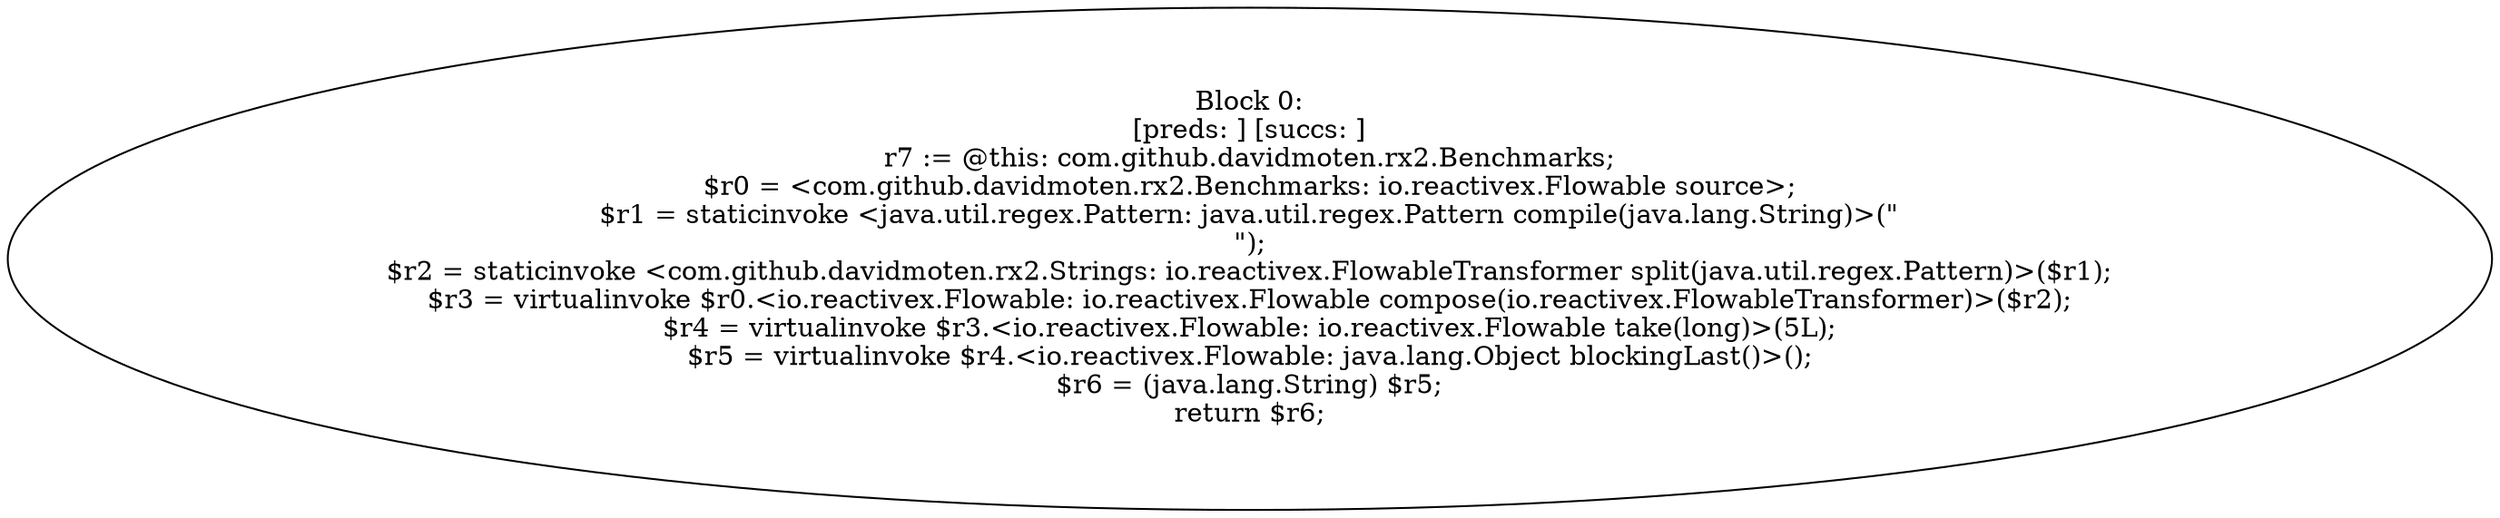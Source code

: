 digraph "unitGraph" {
    "Block 0:
[preds: ] [succs: ]
r7 := @this: com.github.davidmoten.rx2.Benchmarks;
$r0 = <com.github.davidmoten.rx2.Benchmarks: io.reactivex.Flowable source>;
$r1 = staticinvoke <java.util.regex.Pattern: java.util.regex.Pattern compile(java.lang.String)>(\"\n\");
$r2 = staticinvoke <com.github.davidmoten.rx2.Strings: io.reactivex.FlowableTransformer split(java.util.regex.Pattern)>($r1);
$r3 = virtualinvoke $r0.<io.reactivex.Flowable: io.reactivex.Flowable compose(io.reactivex.FlowableTransformer)>($r2);
$r4 = virtualinvoke $r3.<io.reactivex.Flowable: io.reactivex.Flowable take(long)>(5L);
$r5 = virtualinvoke $r4.<io.reactivex.Flowable: java.lang.Object blockingLast()>();
$r6 = (java.lang.String) $r5;
return $r6;
"
}
